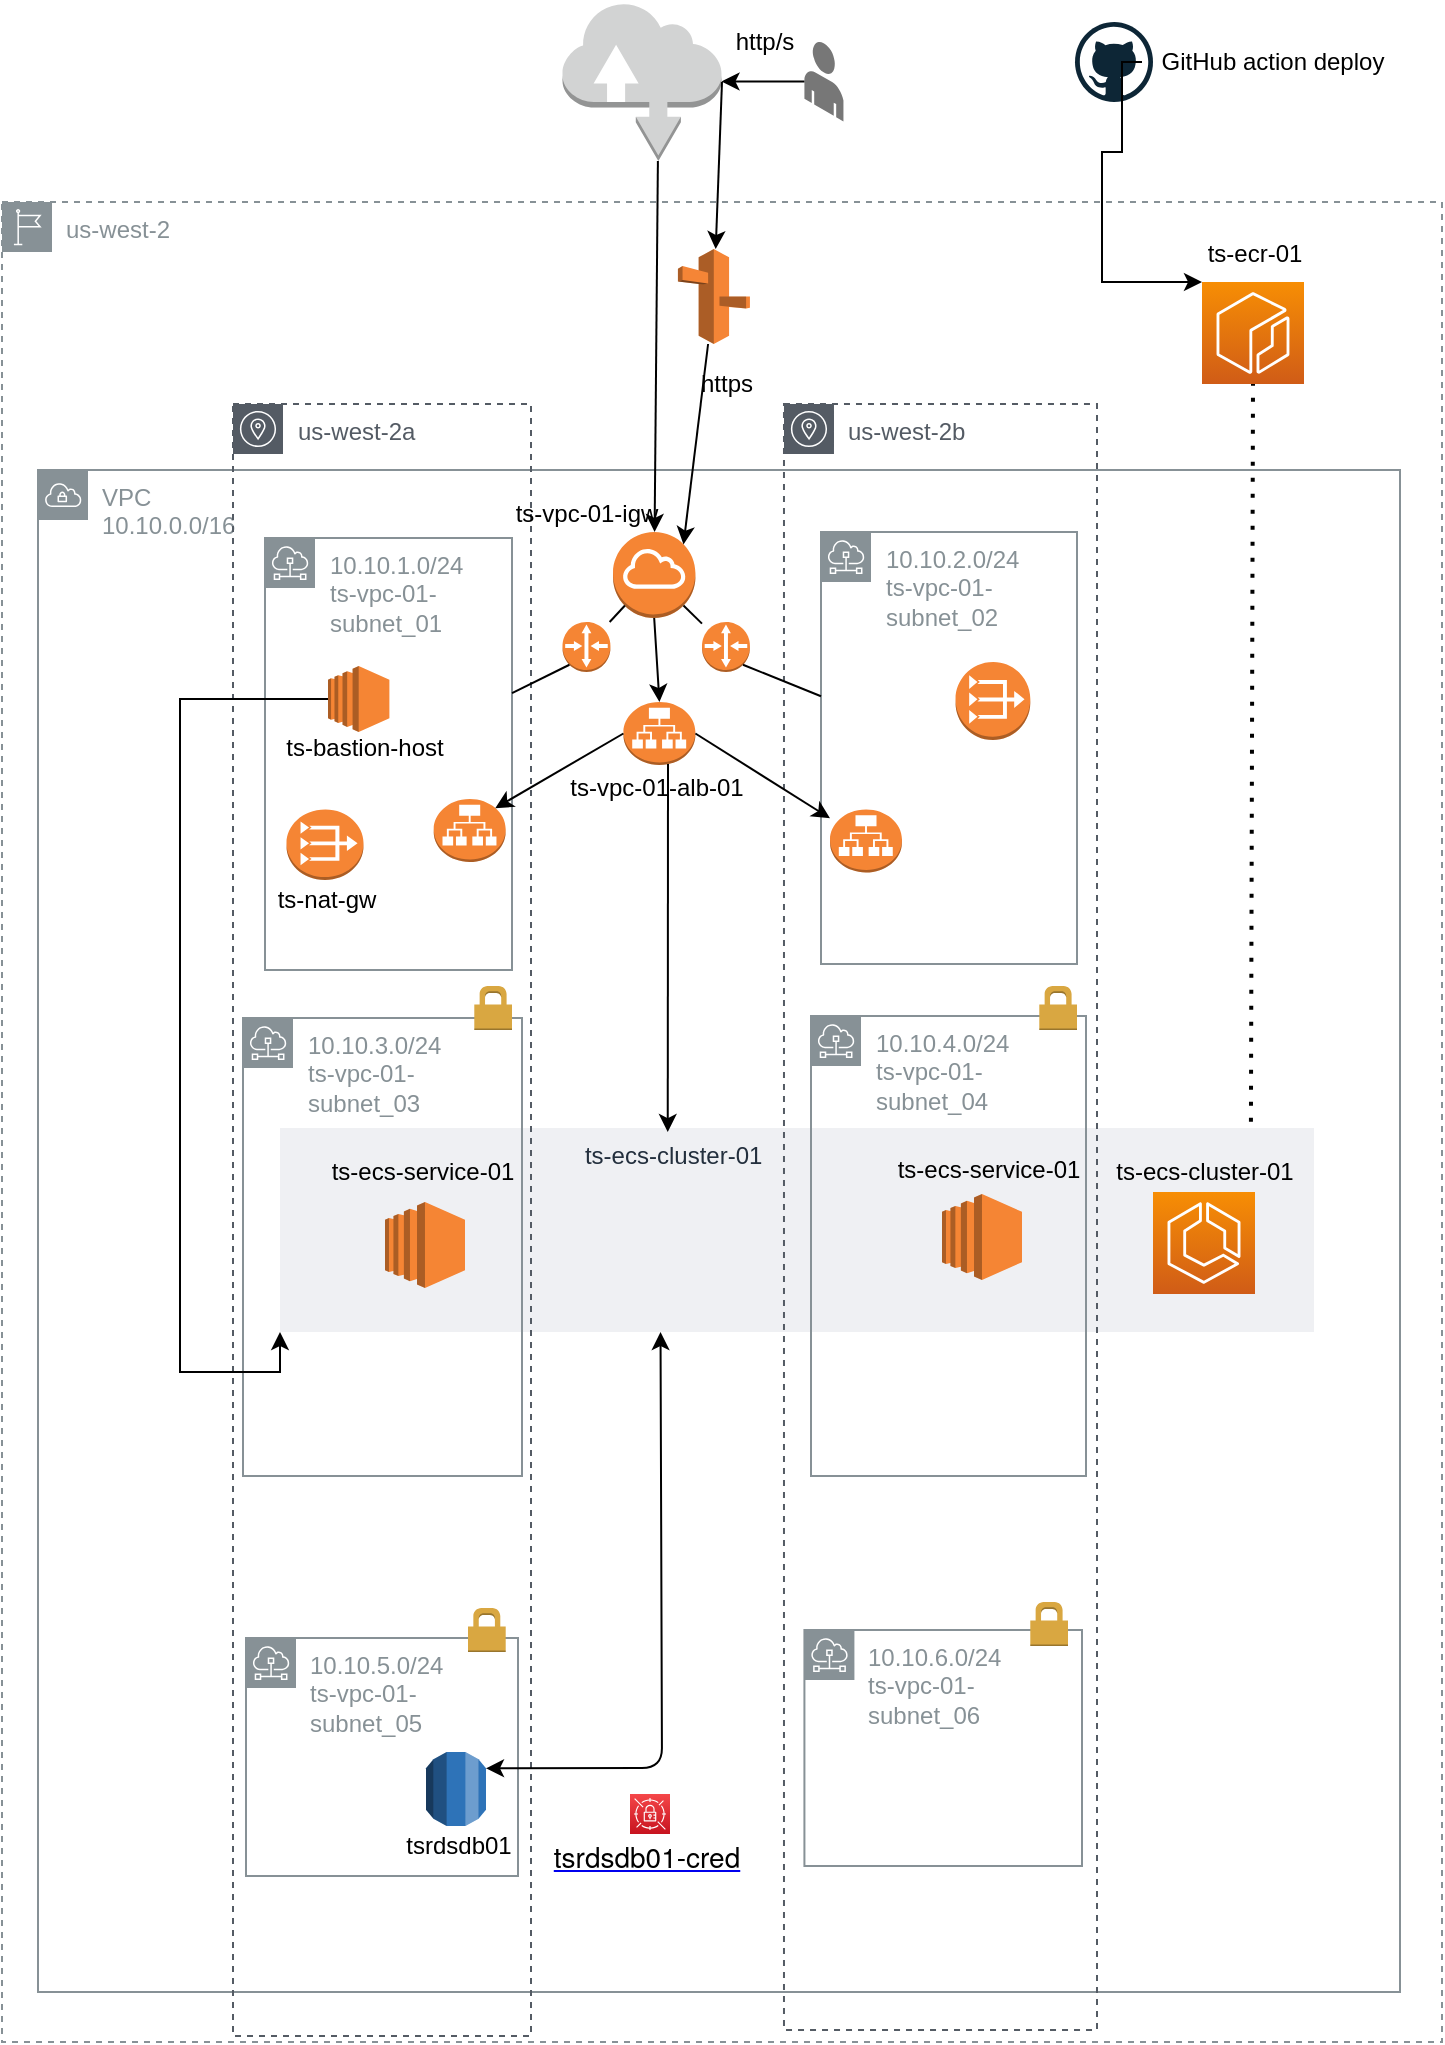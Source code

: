 <mxfile version="14.6.11" type="github">
  <diagram id="LdA-1L0uCgT_CVbXWtCU" name="Page-1">
    <mxGraphModel dx="1426" dy="769" grid="1" gridSize="1" guides="1" tooltips="1" connect="1" arrows="1" fold="1" page="1" pageScale="1" pageWidth="827" pageHeight="1169" math="0" shadow="0">
      <root>
        <mxCell id="0" />
        <mxCell id="1" parent="0" />
        <mxCell id="Z3BZxSyH4zlGaA9qWHIY-7" value="ts-ecs-cluster-01                                     " style="fillColor=#EFF0F3;strokeColor=none;dashed=0;verticalAlign=top;fontStyle=0;fontColor=#232F3D;" parent="1" vertex="1">
          <mxGeometry x="239" y="573" width="517" height="102" as="geometry" />
        </mxCell>
        <mxCell id="lxqPDfeSCclGnKKYvE98-23" value="us-west-2" style="outlineConnect=0;gradientColor=none;html=1;whiteSpace=wrap;fontSize=12;fontStyle=0;shape=mxgraph.aws4.group;grIcon=mxgraph.aws4.group_region;strokeColor=#879196;fillColor=none;verticalAlign=top;align=left;spacingLeft=30;fontColor=#879196;dashed=1;" parent="1" vertex="1">
          <mxGeometry x="100" y="110" width="720" height="920" as="geometry" />
        </mxCell>
        <mxCell id="Rn8A0Fxg7lWSqy2aSkI7-1" value="VPC&lt;br&gt;10.10.0.0/16" style="outlineConnect=0;gradientColor=none;html=1;whiteSpace=wrap;fontSize=12;fontStyle=0;shape=mxgraph.aws4.group;grIcon=mxgraph.aws4.group_vpc;strokeColor=#879196;fillColor=none;verticalAlign=top;align=left;spacingLeft=30;fontColor=#879196;dashed=0;" parent="1" vertex="1">
          <mxGeometry x="118" y="244" width="681" height="761" as="geometry" />
        </mxCell>
        <mxCell id="Rn8A0Fxg7lWSqy2aSkI7-2" value="us-west-2a" style="outlineConnect=0;gradientColor=none;html=1;whiteSpace=wrap;fontSize=12;fontStyle=0;shape=mxgraph.aws4.group;grIcon=mxgraph.aws4.group_availability_zone;strokeColor=#545B64;fillColor=none;verticalAlign=top;align=left;spacingLeft=30;fontColor=#545B64;dashed=1;" parent="1" vertex="1">
          <mxGeometry x="215.5" y="211" width="149" height="816" as="geometry" />
        </mxCell>
        <mxCell id="Rn8A0Fxg7lWSqy2aSkI7-5" value="10.10.3.0/24&lt;br&gt;ts-vpc-01-subnet_03" style="outlineConnect=0;gradientColor=none;html=1;whiteSpace=wrap;fontSize=12;fontStyle=0;shape=mxgraph.aws4.group;grIcon=mxgraph.aws4.group_subnet;strokeColor=#879196;fillColor=none;verticalAlign=top;align=left;spacingLeft=30;fontColor=#879196;dashed=0;" parent="1" vertex="1">
          <mxGeometry x="220.5" y="518" width="139.5" height="229" as="geometry" />
        </mxCell>
        <mxCell id="Rn8A0Fxg7lWSqy2aSkI7-3" value="us-west-2b" style="outlineConnect=0;gradientColor=none;html=1;whiteSpace=wrap;fontSize=12;fontStyle=0;shape=mxgraph.aws4.group;grIcon=mxgraph.aws4.group_availability_zone;strokeColor=#545B64;fillColor=none;verticalAlign=top;align=left;spacingLeft=30;fontColor=#545B64;dashed=1;" parent="1" vertex="1">
          <mxGeometry x="490.99" y="211" width="156.51" height="813" as="geometry" />
        </mxCell>
        <mxCell id="Rn8A0Fxg7lWSqy2aSkI7-6" value="10.10.4.0/24&lt;br&gt;ts-vpc-01-subnet_04" style="outlineConnect=0;gradientColor=none;html=1;whiteSpace=wrap;fontSize=12;fontStyle=0;shape=mxgraph.aws4.group;grIcon=mxgraph.aws4.group_subnet;strokeColor=#879196;fillColor=none;verticalAlign=top;align=left;spacingLeft=30;fontColor=#879196;dashed=0;" parent="1" vertex="1">
          <mxGeometry x="504.5" y="517" width="137.5" height="230" as="geometry" />
        </mxCell>
        <mxCell id="Rn8A0Fxg7lWSqy2aSkI7-4" value="10.10.2.0/24&lt;br&gt;ts-vpc-01-subnet_02" style="outlineConnect=0;gradientColor=none;html=1;whiteSpace=wrap;fontSize=12;fontStyle=0;shape=mxgraph.aws4.group;grIcon=mxgraph.aws4.group_subnet;strokeColor=#879196;fillColor=none;verticalAlign=top;align=left;spacingLeft=30;fontColor=#879196;dashed=0;" parent="1" vertex="1">
          <mxGeometry x="509.5" y="275" width="128" height="216" as="geometry" />
        </mxCell>
        <mxCell id="Rn8A0Fxg7lWSqy2aSkI7-7" value="10.10.1.0/24&lt;br&gt;ts-vpc-01-subnet_01" style="outlineConnect=0;gradientColor=none;html=1;whiteSpace=wrap;fontSize=12;fontStyle=0;shape=mxgraph.aws4.group;grIcon=mxgraph.aws4.group_subnet;strokeColor=#879196;fillColor=none;verticalAlign=top;align=left;spacingLeft=30;fontColor=#879196;dashed=0;" parent="1" vertex="1">
          <mxGeometry x="231.5" y="278" width="123.5" height="216" as="geometry" />
        </mxCell>
        <mxCell id="Rn8A0Fxg7lWSqy2aSkI7-8" value="" style="outlineConnect=0;dashed=0;verticalLabelPosition=bottom;verticalAlign=top;align=center;html=1;shape=mxgraph.aws3.internet_gateway;fillColor=#F58534;gradientColor=none;" parent="1" vertex="1">
          <mxGeometry x="405.5" y="275" width="41.21" height="43" as="geometry" />
        </mxCell>
        <mxCell id="Rn8A0Fxg7lWSqy2aSkI7-9" value="ts-vpc-01-igw" style="text;html=1;align=center;verticalAlign=middle;resizable=0;points=[];autosize=1;" parent="1" vertex="1">
          <mxGeometry x="351.23" y="256" width="82" height="19" as="geometry" />
        </mxCell>
        <mxCell id="Rn8A0Fxg7lWSqy2aSkI7-10" value="" style="outlineConnect=0;dashed=0;verticalLabelPosition=bottom;verticalAlign=top;align=center;html=1;shape=mxgraph.aws3.internet;fillColor=#D2D3D3;gradientColor=none;" parent="1" vertex="1">
          <mxGeometry x="380.25" y="10" width="79.5" height="79.5" as="geometry" />
        </mxCell>
        <mxCell id="Rn8A0Fxg7lWSqy2aSkI7-18" value="" style="endArrow=classic;html=1;exitX=0.6;exitY=1;exitDx=0;exitDy=0;exitPerimeter=0;" parent="1" source="Rn8A0Fxg7lWSqy2aSkI7-10" target="Rn8A0Fxg7lWSqy2aSkI7-8" edge="1">
          <mxGeometry width="50" height="50" relative="1" as="geometry">
            <mxPoint x="409" y="250" as="sourcePoint" />
            <mxPoint x="459" y="200" as="targetPoint" />
          </mxGeometry>
        </mxCell>
        <mxCell id="Rn8A0Fxg7lWSqy2aSkI7-23" value="10.10.6.0/24&lt;br&gt;ts-vpc-01-subnet_06" style="outlineConnect=0;gradientColor=none;html=1;whiteSpace=wrap;fontSize=12;fontStyle=0;shape=mxgraph.aws4.group;grIcon=mxgraph.aws4.group_subnet;strokeColor=#879196;fillColor=none;verticalAlign=top;align=left;spacingLeft=30;fontColor=#879196;dashed=0;" parent="1" vertex="1">
          <mxGeometry x="501.21" y="824" width="138.79" height="118" as="geometry" />
        </mxCell>
        <mxCell id="Rn8A0Fxg7lWSqy2aSkI7-24" value="10.10.5.0/24&lt;br&gt;ts-vpc-01-subnet_05" style="outlineConnect=0;gradientColor=none;html=1;whiteSpace=wrap;fontSize=12;fontStyle=0;shape=mxgraph.aws4.group;grIcon=mxgraph.aws4.group_subnet;strokeColor=#879196;fillColor=none;verticalAlign=top;align=left;spacingLeft=30;fontColor=#879196;dashed=0;" parent="1" vertex="1">
          <mxGeometry x="222" y="828" width="136" height="119" as="geometry" />
        </mxCell>
        <mxCell id="Rn8A0Fxg7lWSqy2aSkI7-31" value="" style="dashed=0;html=1;shape=mxgraph.aws3.permissions;fillColor=#D9A741;gradientColor=none;dashed=0;" parent="1" vertex="1">
          <mxGeometry x="336.15" y="502" width="18.85" height="22" as="geometry" />
        </mxCell>
        <mxCell id="Rn8A0Fxg7lWSqy2aSkI7-32" value="" style="dashed=0;html=1;shape=mxgraph.aws3.permissions;fillColor=#D9A741;gradientColor=none;dashed=0;" parent="1" vertex="1">
          <mxGeometry x="618.65" y="502" width="18.85" height="22" as="geometry" />
        </mxCell>
        <mxCell id="Rn8A0Fxg7lWSqy2aSkI7-35" value="" style="dashed=0;html=1;shape=mxgraph.aws3.permissions;fillColor=#D9A741;gradientColor=none;dashed=0;" parent="1" vertex="1">
          <mxGeometry x="614.15" y="810" width="18.85" height="22" as="geometry" />
        </mxCell>
        <mxCell id="Rn8A0Fxg7lWSqy2aSkI7-36" value="" style="dashed=0;html=1;shape=mxgraph.aws3.permissions;fillColor=#D9A741;gradientColor=none;dashed=0;" parent="1" vertex="1">
          <mxGeometry x="333.0" y="813" width="18.85" height="22" as="geometry" />
        </mxCell>
        <mxCell id="lxqPDfeSCclGnKKYvE98-1" value="" style="endArrow=none;html=1;entryX=0.145;entryY=0.855;entryDx=0;entryDy=0;entryPerimeter=0;startArrow=none;" parent="1" source="Rn8A0Fxg7lWSqy2aSkI7-53" target="Rn8A0Fxg7lWSqy2aSkI7-8" edge="1">
          <mxGeometry width="50" height="50" relative="1" as="geometry">
            <mxPoint x="410" y="530" as="sourcePoint" />
            <mxPoint x="460" y="480" as="targetPoint" />
          </mxGeometry>
        </mxCell>
        <mxCell id="Rn8A0Fxg7lWSqy2aSkI7-53" value="" style="outlineConnect=0;dashed=0;verticalLabelPosition=bottom;verticalAlign=top;align=center;html=1;shape=mxgraph.aws3.router;fillColor=#F58534;gradientColor=none;" parent="1" vertex="1">
          <mxGeometry x="380.25" y="320" width="23.96" height="25" as="geometry" />
        </mxCell>
        <mxCell id="lxqPDfeSCclGnKKYvE98-2" value="" style="endArrow=none;html=1;entryX=0.145;entryY=0.855;entryDx=0;entryDy=0;entryPerimeter=0;" parent="1" source="Rn8A0Fxg7lWSqy2aSkI7-7" target="Rn8A0Fxg7lWSqy2aSkI7-53" edge="1">
          <mxGeometry width="50" height="50" relative="1" as="geometry">
            <mxPoint x="355" y="368.006" as="sourcePoint" />
            <mxPoint x="411.475" y="311.765" as="targetPoint" />
          </mxGeometry>
        </mxCell>
        <mxCell id="lxqPDfeSCclGnKKYvE98-3" value="" style="endArrow=none;html=1;entryX=0.855;entryY=0.855;entryDx=0;entryDy=0;entryPerimeter=0;startArrow=none;" parent="1" source="Rn8A0Fxg7lWSqy2aSkI7-52" target="Rn8A0Fxg7lWSqy2aSkI7-8" edge="1">
          <mxGeometry width="50" height="50" relative="1" as="geometry">
            <mxPoint x="410" y="530" as="sourcePoint" />
            <mxPoint x="460" y="480" as="targetPoint" />
          </mxGeometry>
        </mxCell>
        <mxCell id="lxqPDfeSCclGnKKYvE98-4" value="" style="points=[[0,0,0],[0.25,0,0],[0.5,0,0],[0.75,0,0],[1,0,0],[0,1,0],[0.25,1,0],[0.5,1,0],[0.75,1,0],[1,1,0],[0,0.25,0],[0,0.5,0],[0,0.75,0],[1,0.25,0],[1,0.5,0],[1,0.75,0]];outlineConnect=0;fontColor=#232F3E;gradientColor=#F78E04;gradientDirection=north;fillColor=#D05C17;strokeColor=#ffffff;dashed=0;verticalLabelPosition=bottom;verticalAlign=top;align=center;html=1;fontSize=12;fontStyle=0;aspect=fixed;shape=mxgraph.aws4.resourceIcon;resIcon=mxgraph.aws4.ecs;" parent="1" vertex="1">
          <mxGeometry x="675.5" y="605" width="51" height="51" as="geometry" />
        </mxCell>
        <mxCell id="lxqPDfeSCclGnKKYvE98-5" value="" style="points=[[0,0,0],[0.25,0,0],[0.5,0,0],[0.75,0,0],[1,0,0],[0,1,0],[0.25,1,0],[0.5,1,0],[0.75,1,0],[1,1,0],[0,0.25,0],[0,0.5,0],[0,0.75,0],[1,0.25,0],[1,0.5,0],[1,0.75,0]];outlineConnect=0;fontColor=#232F3E;gradientColor=#F78E04;gradientDirection=north;fillColor=#D05C17;strokeColor=#ffffff;dashed=0;verticalLabelPosition=bottom;verticalAlign=top;align=center;html=1;fontSize=12;fontStyle=0;aspect=fixed;shape=mxgraph.aws4.resourceIcon;resIcon=mxgraph.aws4.ecr;" parent="1" vertex="1">
          <mxGeometry x="700" y="150" width="51" height="51" as="geometry" />
        </mxCell>
        <mxCell id="lxqPDfeSCclGnKKYvE98-7" value="ts-ecs-cluster-01" style="text;html=1;align=center;verticalAlign=middle;resizable=0;points=[];autosize=1;strokeColor=none;" parent="1" vertex="1">
          <mxGeometry x="651" y="585" width="100" height="20" as="geometry" />
        </mxCell>
        <mxCell id="lxqPDfeSCclGnKKYvE98-8" value="ts-ecs-service-01" style="text;html=1;align=center;verticalAlign=middle;resizable=0;points=[];autosize=1;strokeColor=none;" parent="1" vertex="1">
          <mxGeometry x="538" y="584" width="110" height="20" as="geometry" />
        </mxCell>
        <mxCell id="lxqPDfeSCclGnKKYvE98-9" value="" style="outlineConnect=0;dashed=0;verticalLabelPosition=bottom;verticalAlign=top;align=center;html=1;shape=mxgraph.aws3.ec2;fillColor=#F58534;gradientColor=none;" parent="1" vertex="1">
          <mxGeometry x="570" y="606" width="40" height="43" as="geometry" />
        </mxCell>
        <mxCell id="lxqPDfeSCclGnKKYvE98-12" value="ts-ecr-01" style="text;html=1;align=center;verticalAlign=middle;resizable=0;points=[];autosize=1;strokeColor=none;" parent="1" vertex="1">
          <mxGeometry x="696.5" y="126" width="58" height="19" as="geometry" />
        </mxCell>
        <mxCell id="lxqPDfeSCclGnKKYvE98-13" value="" style="outlineConnect=0;dashed=0;verticalLabelPosition=bottom;verticalAlign=top;align=center;html=1;shape=mxgraph.aws3.application_load_balancer;fillColor=#F58534;gradientColor=none;" parent="1" vertex="1">
          <mxGeometry x="410.71" y="360" width="36" height="31.5" as="geometry" />
        </mxCell>
        <mxCell id="Rn8A0Fxg7lWSqy2aSkI7-52" value="" style="outlineConnect=0;dashed=0;verticalLabelPosition=bottom;verticalAlign=top;align=center;html=1;shape=mxgraph.aws3.router;fillColor=#F58534;gradientColor=none;" parent="1" vertex="1">
          <mxGeometry x="450" y="320" width="23.96" height="25" as="geometry" />
        </mxCell>
        <mxCell id="lxqPDfeSCclGnKKYvE98-15" value="" style="endArrow=none;html=1;entryX=0.855;entryY=0.855;entryDx=0;entryDy=0;entryPerimeter=0;" parent="1" source="Rn8A0Fxg7lWSqy2aSkI7-4" target="Rn8A0Fxg7lWSqy2aSkI7-52" edge="1">
          <mxGeometry width="50" height="50" relative="1" as="geometry">
            <mxPoint x="509.5" y="371.451" as="sourcePoint" />
            <mxPoint x="440.735" y="311.765" as="targetPoint" />
          </mxGeometry>
        </mxCell>
        <mxCell id="lxqPDfeSCclGnKKYvE98-16" value="" style="outlineConnect=0;dashed=0;verticalLabelPosition=bottom;verticalAlign=top;align=center;html=1;shape=mxgraph.aws3.application_load_balancer;fillColor=#F58534;gradientColor=none;" parent="1" vertex="1">
          <mxGeometry x="514" y="413.75" width="36" height="31.5" as="geometry" />
        </mxCell>
        <mxCell id="lxqPDfeSCclGnKKYvE98-17" value="" style="outlineConnect=0;dashed=0;verticalLabelPosition=bottom;verticalAlign=top;align=center;html=1;shape=mxgraph.aws3.application_load_balancer;fillColor=#F58534;gradientColor=none;" parent="1" vertex="1">
          <mxGeometry x="315.85" y="408.5" width="36" height="31.5" as="geometry" />
        </mxCell>
        <mxCell id="lxqPDfeSCclGnKKYvE98-18" value="" style="endArrow=classic;html=1;exitX=0.5;exitY=1;exitDx=0;exitDy=0;exitPerimeter=0;entryX=0.5;entryY=0;entryDx=0;entryDy=0;entryPerimeter=0;" parent="1" source="Rn8A0Fxg7lWSqy2aSkI7-8" target="lxqPDfeSCclGnKKYvE98-13" edge="1">
          <mxGeometry width="50" height="50" relative="1" as="geometry">
            <mxPoint x="410" y="580" as="sourcePoint" />
            <mxPoint x="460" y="530" as="targetPoint" />
          </mxGeometry>
        </mxCell>
        <mxCell id="lxqPDfeSCclGnKKYvE98-19" value="" style="endArrow=classic;html=1;exitX=1;exitY=0.5;exitDx=0;exitDy=0;exitPerimeter=0;" parent="1" source="lxqPDfeSCclGnKKYvE98-13" target="lxqPDfeSCclGnKKYvE98-16" edge="1">
          <mxGeometry width="50" height="50" relative="1" as="geometry">
            <mxPoint x="410" y="580" as="sourcePoint" />
            <mxPoint x="460" y="530" as="targetPoint" />
          </mxGeometry>
        </mxCell>
        <mxCell id="lxqPDfeSCclGnKKYvE98-20" value="" style="endArrow=classic;html=1;exitX=0;exitY=0.5;exitDx=0;exitDy=0;exitPerimeter=0;entryX=0.855;entryY=0.145;entryDx=0;entryDy=0;entryPerimeter=0;" parent="1" source="lxqPDfeSCclGnKKYvE98-13" target="lxqPDfeSCclGnKKYvE98-17" edge="1">
          <mxGeometry width="50" height="50" relative="1" as="geometry">
            <mxPoint x="410" y="580" as="sourcePoint" />
            <mxPoint x="460" y="530" as="targetPoint" />
          </mxGeometry>
        </mxCell>
        <mxCell id="lxqPDfeSCclGnKKYvE98-22" value="ts-vpc-01-alb-01" style="text;html=1;align=center;verticalAlign=middle;resizable=0;points=[];autosize=1;strokeColor=none;" parent="1" vertex="1">
          <mxGeometry x="378" y="393" width="98" height="19" as="geometry" />
        </mxCell>
        <mxCell id="lxqPDfeSCclGnKKYvE98-24" value="" style="outlineConnect=0;dashed=0;verticalLabelPosition=bottom;verticalAlign=top;align=center;html=1;shape=mxgraph.aws3.vpc_nat_gateway;fillColor=#F58534;gradientColor=none;" parent="1" vertex="1">
          <mxGeometry x="242.25" y="413.75" width="38.5" height="35.25" as="geometry" />
        </mxCell>
        <mxCell id="lxqPDfeSCclGnKKYvE98-25" value="ts-nat-gw" style="text;html=1;align=center;verticalAlign=middle;resizable=0;points=[];autosize=1;strokeColor=none;" parent="1" vertex="1">
          <mxGeometry x="231.5" y="449" width="60" height="20" as="geometry" />
        </mxCell>
        <mxCell id="lxqPDfeSCclGnKKYvE98-26" value="" style="outlineConnect=0;dashed=0;verticalLabelPosition=bottom;verticalAlign=top;align=center;html=1;shape=mxgraph.aws3.rds;fillColor=#2E73B8;gradientColor=none;" parent="1" vertex="1">
          <mxGeometry x="312" y="885" width="30" height="37" as="geometry" />
        </mxCell>
        <mxCell id="lxqPDfeSCclGnKKYvE98-27" value="tsrdsdb01" style="text;html=1;align=center;verticalAlign=middle;resizable=0;points=[];autosize=1;strokeColor=none;" parent="1" vertex="1">
          <mxGeometry x="293" y="922" width="70" height="20" as="geometry" />
        </mxCell>
        <mxCell id="lxqPDfeSCclGnKKYvE98-29" value="" style="dashed=0;outlineConnect=0;html=1;align=center;labelPosition=center;verticalLabelPosition=bottom;verticalAlign=top;shape=mxgraph.weblogos.github" parent="1" vertex="1">
          <mxGeometry x="636.5" y="20" width="39" height="40" as="geometry" />
        </mxCell>
        <mxCell id="lxqPDfeSCclGnKKYvE98-31" value="" style="edgeStyle=orthogonalEdgeStyle;rounded=0;orthogonalLoop=1;jettySize=auto;html=1;" parent="1" source="lxqPDfeSCclGnKKYvE98-30" target="lxqPDfeSCclGnKKYvE98-5" edge="1">
          <mxGeometry relative="1" as="geometry">
            <Array as="points">
              <mxPoint x="660" y="40" />
              <mxPoint x="660" y="85" />
              <mxPoint x="650" y="85" />
              <mxPoint x="650" y="150" />
            </Array>
          </mxGeometry>
        </mxCell>
        <mxCell id="lxqPDfeSCclGnKKYvE98-30" value="GitHub action deploy" style="text;html=1;align=center;verticalAlign=middle;resizable=0;points=[];autosize=1;strokeColor=none;" parent="1" vertex="1">
          <mxGeometry x="670" y="30" width="130" height="20" as="geometry" />
        </mxCell>
        <mxCell id="lxqPDfeSCclGnKKYvE98-33" value="" style="outlineConnect=0;dashed=0;verticalLabelPosition=bottom;verticalAlign=top;align=center;html=1;shape=mxgraph.aws3.route_53;fillColor=#F58536;gradientColor=none;" parent="1" vertex="1">
          <mxGeometry x="437.96" y="133.5" width="36" height="47.5" as="geometry" />
        </mxCell>
        <mxCell id="lxqPDfeSCclGnKKYvE98-35" style="edgeStyle=orthogonalEdgeStyle;rounded=0;orthogonalLoop=1;jettySize=auto;html=1;exitX=0.5;exitY=1;exitDx=0;exitDy=0;" parent="1" edge="1">
          <mxGeometry relative="1" as="geometry">
            <mxPoint x="520" y="710" as="sourcePoint" />
            <mxPoint x="520" y="710" as="targetPoint" />
          </mxGeometry>
        </mxCell>
        <mxCell id="lxqPDfeSCclGnKKYvE98-36" value="" style="verticalLabelPosition=bottom;html=1;verticalAlign=top;strokeWidth=1;align=center;outlineConnect=0;dashed=0;outlineConnect=0;shape=mxgraph.aws3d.end_user;strokeColor=none;fillColor=#777777;aspect=fixed;" parent="1" vertex="1">
          <mxGeometry x="501.21" y="29.75" width="19.51" height="40" as="geometry" />
        </mxCell>
        <mxCell id="lxqPDfeSCclGnKKYvE98-37" value="" style="endArrow=classic;html=1;" parent="1" source="lxqPDfeSCclGnKKYvE98-36" target="Rn8A0Fxg7lWSqy2aSkI7-10" edge="1">
          <mxGeometry width="50" height="50" relative="1" as="geometry">
            <mxPoint x="320" y="360" as="sourcePoint" />
            <mxPoint x="370" y="310" as="targetPoint" />
          </mxGeometry>
        </mxCell>
        <mxCell id="lxqPDfeSCclGnKKYvE98-38" value="http/s" style="text;html=1;align=center;verticalAlign=middle;resizable=0;points=[];autosize=1;strokeColor=none;" parent="1" vertex="1">
          <mxGeometry x="461.21" y="20" width="40" height="20" as="geometry" />
        </mxCell>
        <mxCell id="lxqPDfeSCclGnKKYvE98-39" value="" style="endArrow=classic;html=1;entryX=0.855;entryY=0.145;entryDx=0;entryDy=0;entryPerimeter=0;" parent="1" source="lxqPDfeSCclGnKKYvE98-33" target="Rn8A0Fxg7lWSqy2aSkI7-8" edge="1">
          <mxGeometry width="50" height="50" relative="1" as="geometry">
            <mxPoint x="310" y="340" as="sourcePoint" />
            <mxPoint x="431" y="280" as="targetPoint" />
          </mxGeometry>
        </mxCell>
        <mxCell id="lxqPDfeSCclGnKKYvE98-40" value="https" style="text;html=1;align=center;verticalAlign=middle;resizable=0;points=[];autosize=1;strokeColor=none;" parent="1" vertex="1">
          <mxGeometry x="442.23" y="191" width="40" height="20" as="geometry" />
        </mxCell>
        <mxCell id="lxqPDfeSCclGnKKYvE98-43" value="" style="points=[[0,0,0],[0.25,0,0],[0.5,0,0],[0.75,0,0],[1,0,0],[0,1,0],[0.25,1,0],[0.5,1,0],[0.75,1,0],[1,1,0],[0,0.25,0],[0,0.5,0],[0,0.75,0],[1,0.25,0],[1,0.5,0],[1,0.75,0]];outlineConnect=0;fontColor=#232F3E;gradientColor=#F54749;gradientDirection=north;fillColor=#C7131F;strokeColor=#ffffff;dashed=0;verticalLabelPosition=bottom;verticalAlign=top;align=center;html=1;fontSize=12;fontStyle=0;aspect=fixed;shape=mxgraph.aws4.resourceIcon;resIcon=mxgraph.aws4.secrets_manager;" parent="1" vertex="1">
          <mxGeometry x="414" y="906" width="20" height="20" as="geometry" />
        </mxCell>
        <mxCell id="lxqPDfeSCclGnKKYvE98-44" value="&lt;a target=&quot;_self&quot; href=&quot;https://us-west-2.console.aws.amazon.com/secretsmanager/home?region=us-west-2#!/secret?name=tsrdsdb01-cred&quot; style=&quot;cursor: pointer ; background-color: rgb(255 , 255 , 255) ; box-sizing: border-box ; font-family: &amp;#34;amazon ember&amp;#34; , &amp;#34;helvetica neue&amp;#34; , &amp;#34;roboto&amp;#34; , &amp;#34;arial&amp;#34; , sans-serif ; font-size: 14px&quot;&gt;&lt;font color=&quot;#000000&quot;&gt;tsrdsdb01-cred&lt;/font&gt;&lt;/a&gt;" style="text;html=1;align=center;verticalAlign=middle;resizable=0;points=[];autosize=1;strokeColor=none;" parent="1" vertex="1">
          <mxGeometry x="368" y="927" width="108" height="20" as="geometry" />
        </mxCell>
        <mxCell id="lxqPDfeSCclGnKKYvE98-47" value="" style="endArrow=classic;html=1;" parent="1" target="lxqPDfeSCclGnKKYvE98-33" edge="1">
          <mxGeometry width="50" height="50" relative="1" as="geometry">
            <mxPoint x="460" y="50" as="sourcePoint" />
            <mxPoint x="550" y="530" as="targetPoint" />
          </mxGeometry>
        </mxCell>
        <mxCell id="Z3BZxSyH4zlGaA9qWHIY-2" value="ts-ecs-service-01" style="text;html=1;align=center;verticalAlign=middle;resizable=0;points=[];autosize=1;strokeColor=none;" parent="1" vertex="1">
          <mxGeometry x="254.5" y="585" width="110" height="20" as="geometry" />
        </mxCell>
        <mxCell id="Z3BZxSyH4zlGaA9qWHIY-3" value="" style="outlineConnect=0;dashed=0;verticalLabelPosition=bottom;verticalAlign=top;align=center;html=1;shape=mxgraph.aws3.ec2;fillColor=#F58534;gradientColor=none;" parent="1" vertex="1">
          <mxGeometry x="291.5" y="610" width="40" height="43" as="geometry" />
        </mxCell>
        <mxCell id="Z3BZxSyH4zlGaA9qWHIY-9" value="" style="endArrow=none;dashed=1;html=1;dashPattern=1 3;strokeWidth=2;entryX=0.5;entryY=1;entryDx=0;entryDy=0;entryPerimeter=0;exitX=0.939;exitY=-0.031;exitDx=0;exitDy=0;exitPerimeter=0;" parent="1" source="Z3BZxSyH4zlGaA9qWHIY-7" target="lxqPDfeSCclGnKKYvE98-5" edge="1">
          <mxGeometry width="50" height="50" relative="1" as="geometry">
            <mxPoint x="655" y="570" as="sourcePoint" />
            <mxPoint x="460" y="530" as="targetPoint" />
          </mxGeometry>
        </mxCell>
        <mxCell id="Z3BZxSyH4zlGaA9qWHIY-10" value="" style="endArrow=classic;html=1;jumpSize=1;entryX=0.375;entryY=0.02;entryDx=0;entryDy=0;entryPerimeter=0;" parent="1" target="Z3BZxSyH4zlGaA9qWHIY-7" edge="1">
          <mxGeometry width="50" height="50" relative="1" as="geometry">
            <mxPoint x="433" y="391" as="sourcePoint" />
            <mxPoint x="432.875" y="575.04" as="targetPoint" />
          </mxGeometry>
        </mxCell>
        <mxCell id="dZV5pONAH63C2z5VYyk5-7" value="" style="endArrow=classic;startArrow=classic;html=1;entryX=0.368;entryY=1;entryDx=0;entryDy=0;entryPerimeter=0;exitX=1;exitY=0.22;exitDx=0;exitDy=0;exitPerimeter=0;" parent="1" source="lxqPDfeSCclGnKKYvE98-26" target="Z3BZxSyH4zlGaA9qWHIY-7" edge="1">
          <mxGeometry width="50" height="50" relative="1" as="geometry">
            <mxPoint x="380" y="872" as="sourcePoint" />
            <mxPoint x="430" y="822" as="targetPoint" />
            <Array as="points">
              <mxPoint x="430" y="893" />
            </Array>
          </mxGeometry>
        </mxCell>
        <mxCell id="dZV5pONAH63C2z5VYyk5-10" style="edgeStyle=orthogonalEdgeStyle;rounded=0;orthogonalLoop=1;jettySize=auto;html=1;exitX=0;exitY=0.5;exitDx=0;exitDy=0;exitPerimeter=0;entryX=0;entryY=1;entryDx=0;entryDy=0;" parent="1" source="dZV5pONAH63C2z5VYyk5-8" target="Z3BZxSyH4zlGaA9qWHIY-7" edge="1">
          <mxGeometry relative="1" as="geometry">
            <Array as="points">
              <mxPoint x="189" y="359" />
              <mxPoint x="189" y="695" />
              <mxPoint x="239" y="695" />
            </Array>
          </mxGeometry>
        </mxCell>
        <mxCell id="dZV5pONAH63C2z5VYyk5-8" value="" style="outlineConnect=0;dashed=0;verticalLabelPosition=bottom;verticalAlign=top;align=center;html=1;shape=mxgraph.aws3.ec2;fillColor=#F58534;gradientColor=none;" parent="1" vertex="1">
          <mxGeometry x="263" y="342" width="30.7" height="33" as="geometry" />
        </mxCell>
        <mxCell id="dZV5pONAH63C2z5VYyk5-9" value="ts-bastion-host" style="text;html=1;align=center;verticalAlign=middle;resizable=0;points=[];autosize=1;strokeColor=none;" parent="1" vertex="1">
          <mxGeometry x="236" y="373" width="90" height="19" as="geometry" />
        </mxCell>
        <mxCell id="e2P1gHjmhjHldutBldOC-1" value="" style="outlineConnect=0;dashed=0;verticalLabelPosition=bottom;verticalAlign=top;align=center;html=1;shape=mxgraph.aws3.vpc_nat_gateway;fillColor=#F58534;gradientColor=none;" vertex="1" parent="1">
          <mxGeometry x="576.77" y="340" width="37.38" height="39" as="geometry" />
        </mxCell>
      </root>
    </mxGraphModel>
  </diagram>
</mxfile>
